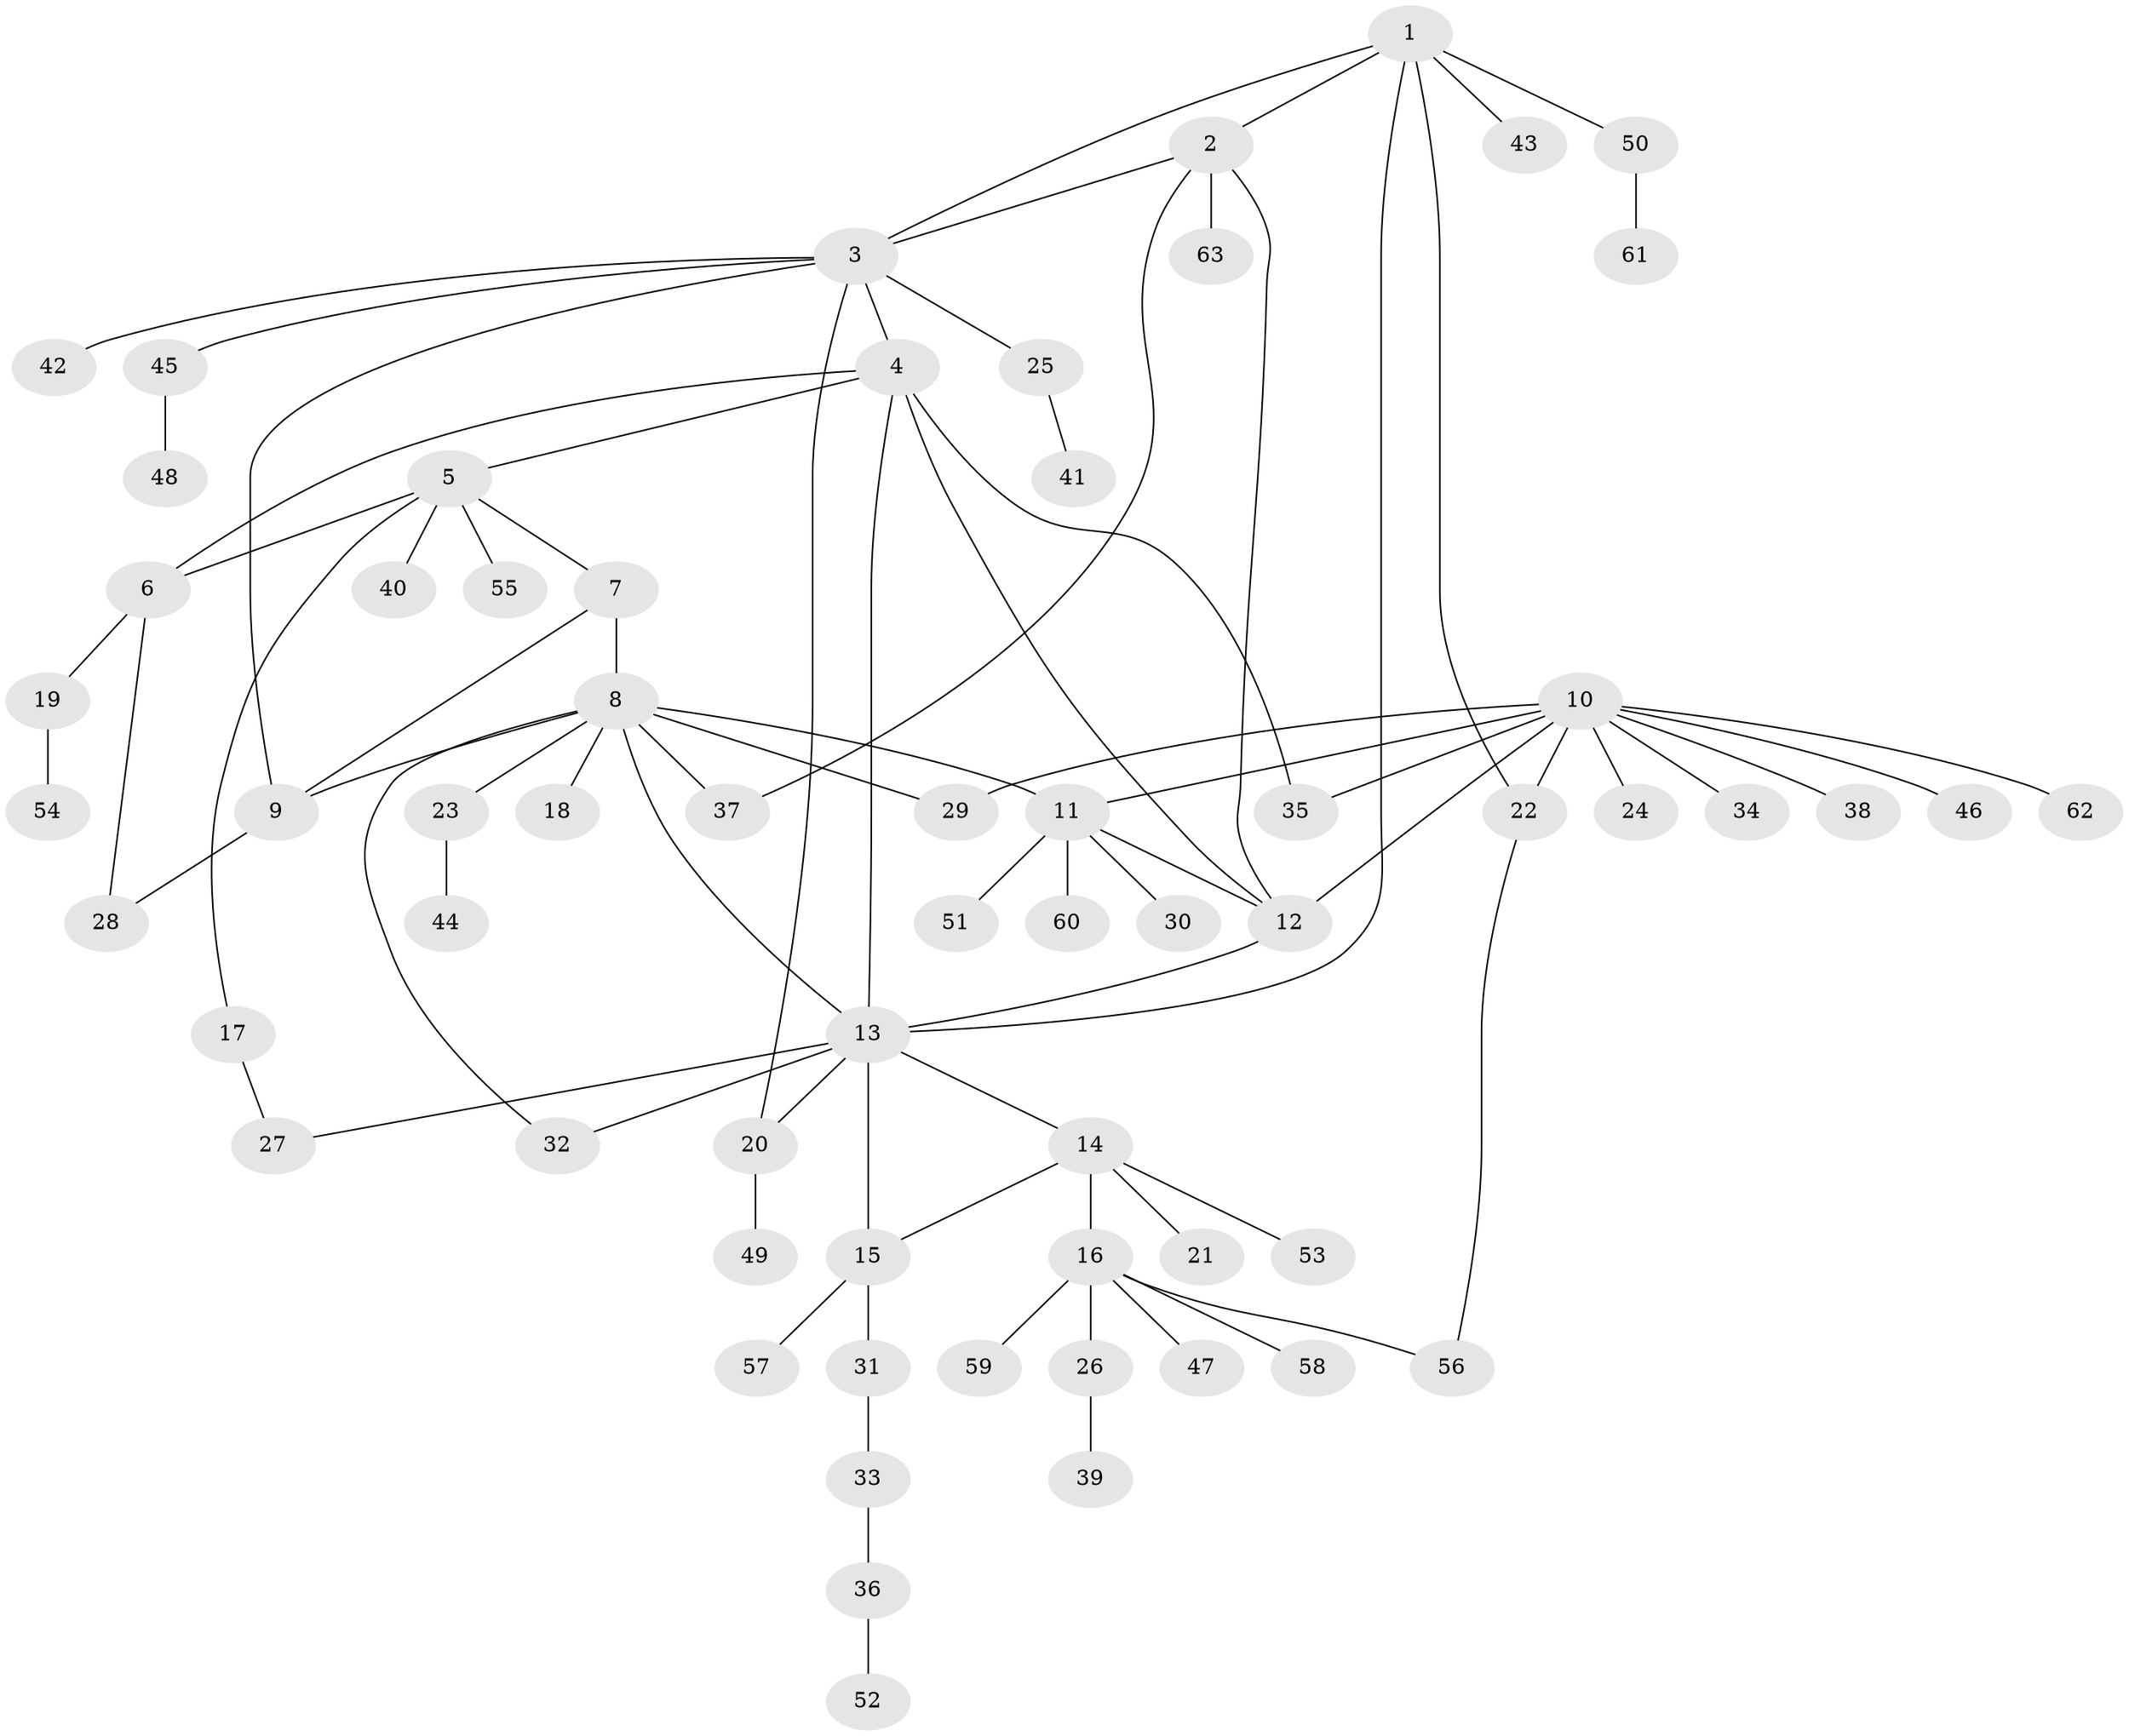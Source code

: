 // Generated by graph-tools (version 1.1) at 2025/37/03/09/25 02:37:37]
// undirected, 63 vertices, 82 edges
graph export_dot {
graph [start="1"]
  node [color=gray90,style=filled];
  1;
  2;
  3;
  4;
  5;
  6;
  7;
  8;
  9;
  10;
  11;
  12;
  13;
  14;
  15;
  16;
  17;
  18;
  19;
  20;
  21;
  22;
  23;
  24;
  25;
  26;
  27;
  28;
  29;
  30;
  31;
  32;
  33;
  34;
  35;
  36;
  37;
  38;
  39;
  40;
  41;
  42;
  43;
  44;
  45;
  46;
  47;
  48;
  49;
  50;
  51;
  52;
  53;
  54;
  55;
  56;
  57;
  58;
  59;
  60;
  61;
  62;
  63;
  1 -- 2;
  1 -- 3;
  1 -- 13;
  1 -- 22;
  1 -- 43;
  1 -- 50;
  2 -- 3;
  2 -- 12;
  2 -- 37;
  2 -- 63;
  3 -- 4;
  3 -- 9;
  3 -- 20;
  3 -- 25;
  3 -- 42;
  3 -- 45;
  4 -- 5;
  4 -- 6;
  4 -- 12;
  4 -- 13;
  4 -- 35;
  5 -- 6;
  5 -- 7;
  5 -- 17;
  5 -- 40;
  5 -- 55;
  6 -- 19;
  6 -- 28;
  7 -- 8;
  7 -- 9;
  8 -- 9;
  8 -- 11;
  8 -- 13;
  8 -- 18;
  8 -- 23;
  8 -- 29;
  8 -- 32;
  8 -- 37;
  9 -- 28;
  10 -- 11;
  10 -- 12;
  10 -- 22;
  10 -- 24;
  10 -- 29;
  10 -- 34;
  10 -- 35;
  10 -- 38;
  10 -- 46;
  10 -- 62;
  11 -- 12;
  11 -- 30;
  11 -- 51;
  11 -- 60;
  12 -- 13;
  13 -- 14;
  13 -- 15;
  13 -- 20;
  13 -- 27;
  13 -- 32;
  14 -- 15;
  14 -- 16;
  14 -- 21;
  14 -- 53;
  15 -- 31;
  15 -- 57;
  16 -- 26;
  16 -- 47;
  16 -- 56;
  16 -- 58;
  16 -- 59;
  17 -- 27;
  19 -- 54;
  20 -- 49;
  22 -- 56;
  23 -- 44;
  25 -- 41;
  26 -- 39;
  31 -- 33;
  33 -- 36;
  36 -- 52;
  45 -- 48;
  50 -- 61;
}
